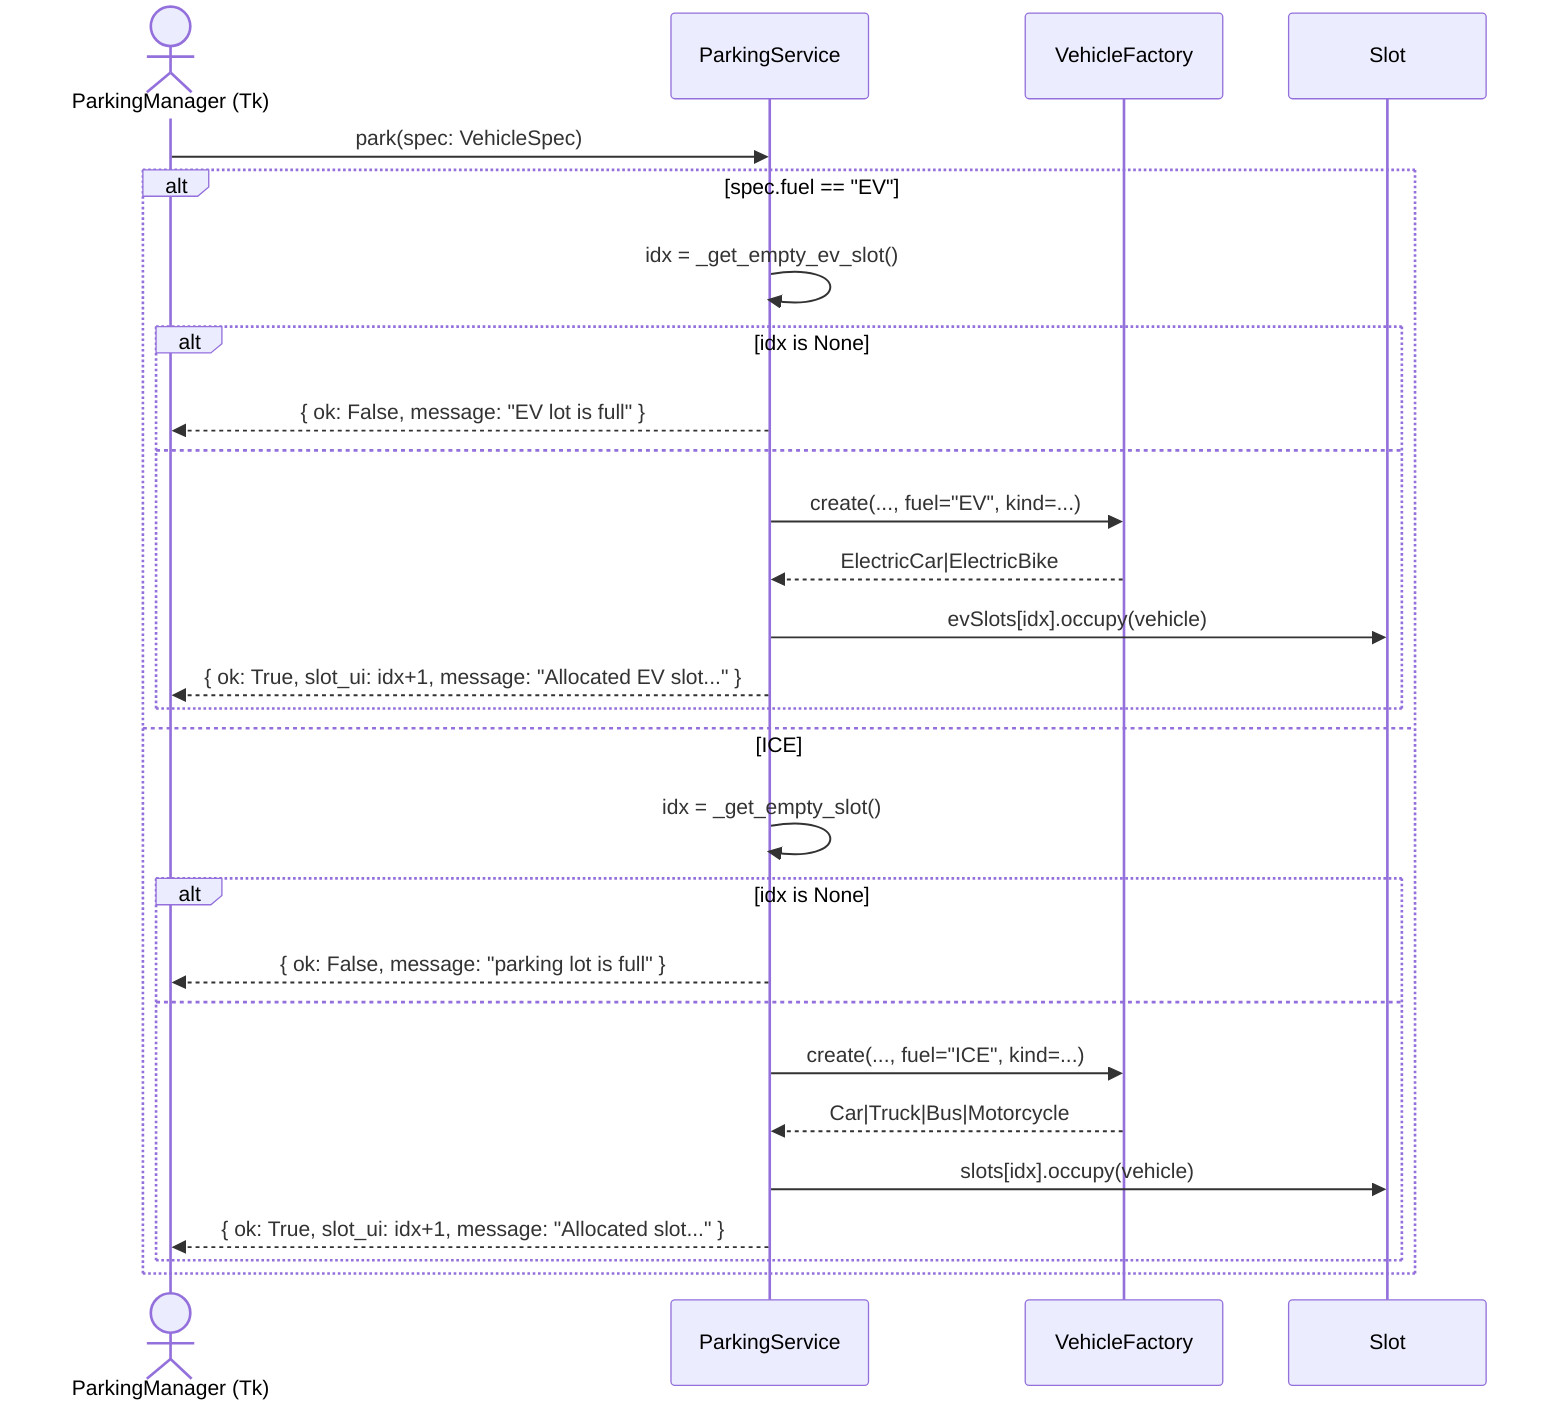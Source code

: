 sequenceDiagram
    actor UI as ParkingManager (Tk)
    participant S as ParkingService
    participant F as VehicleFactory
    participant SL as Slot

    UI->>S: park(spec: VehicleSpec)
    alt spec.fuel == "EV"
        S->>S: idx = _get_empty_ev_slot()
        alt idx is None
            S-->>UI: { ok: False, message: "EV lot is full" }
        else
            S->>F: create(..., fuel="EV", kind=...)
            F-->>S: ElectricCar|ElectricBike
            S->>SL: evSlots[idx].occupy(vehicle)
            S-->>UI: { ok: True, slot_ui: idx+1, message: "Allocated EV slot..." }
        end
    else ICE
        S->>S: idx = _get_empty_slot()
        alt idx is None
            S-->>UI: { ok: False, message: "parking lot is full" }
        else
            S->>F: create(..., fuel="ICE", kind=...)
            F-->>S: Car|Truck|Bus|Motorcycle
            S->>SL: slots[idx].occupy(vehicle)
            S-->>UI: { ok: True, slot_ui: idx+1, message: "Allocated slot..." }
        end
    end